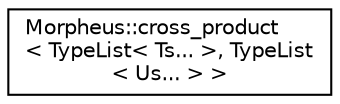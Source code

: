 digraph "Graphical Class Hierarchy"
{
 // LATEX_PDF_SIZE
  edge [fontname="Helvetica",fontsize="10",labelfontname="Helvetica",labelfontsize="10"];
  node [fontname="Helvetica",fontsize="10",shape=record];
  rankdir="LR";
  Node0 [label="Morpheus::cross_product\l\< TypeList\< Ts... \>, TypeList\l\< Us... \> \>",height=0.2,width=0.4,color="black", fillcolor="white", style="filled",URL="$structMorpheus_1_1cross__product_3_01TypeList_3_01Ts_8_8_8_01_4_00_01TypeList_3_01Us_8_8_8_01_4_01_4.html",tooltip="Generates the cross product of the types from two TypeList."];
}

